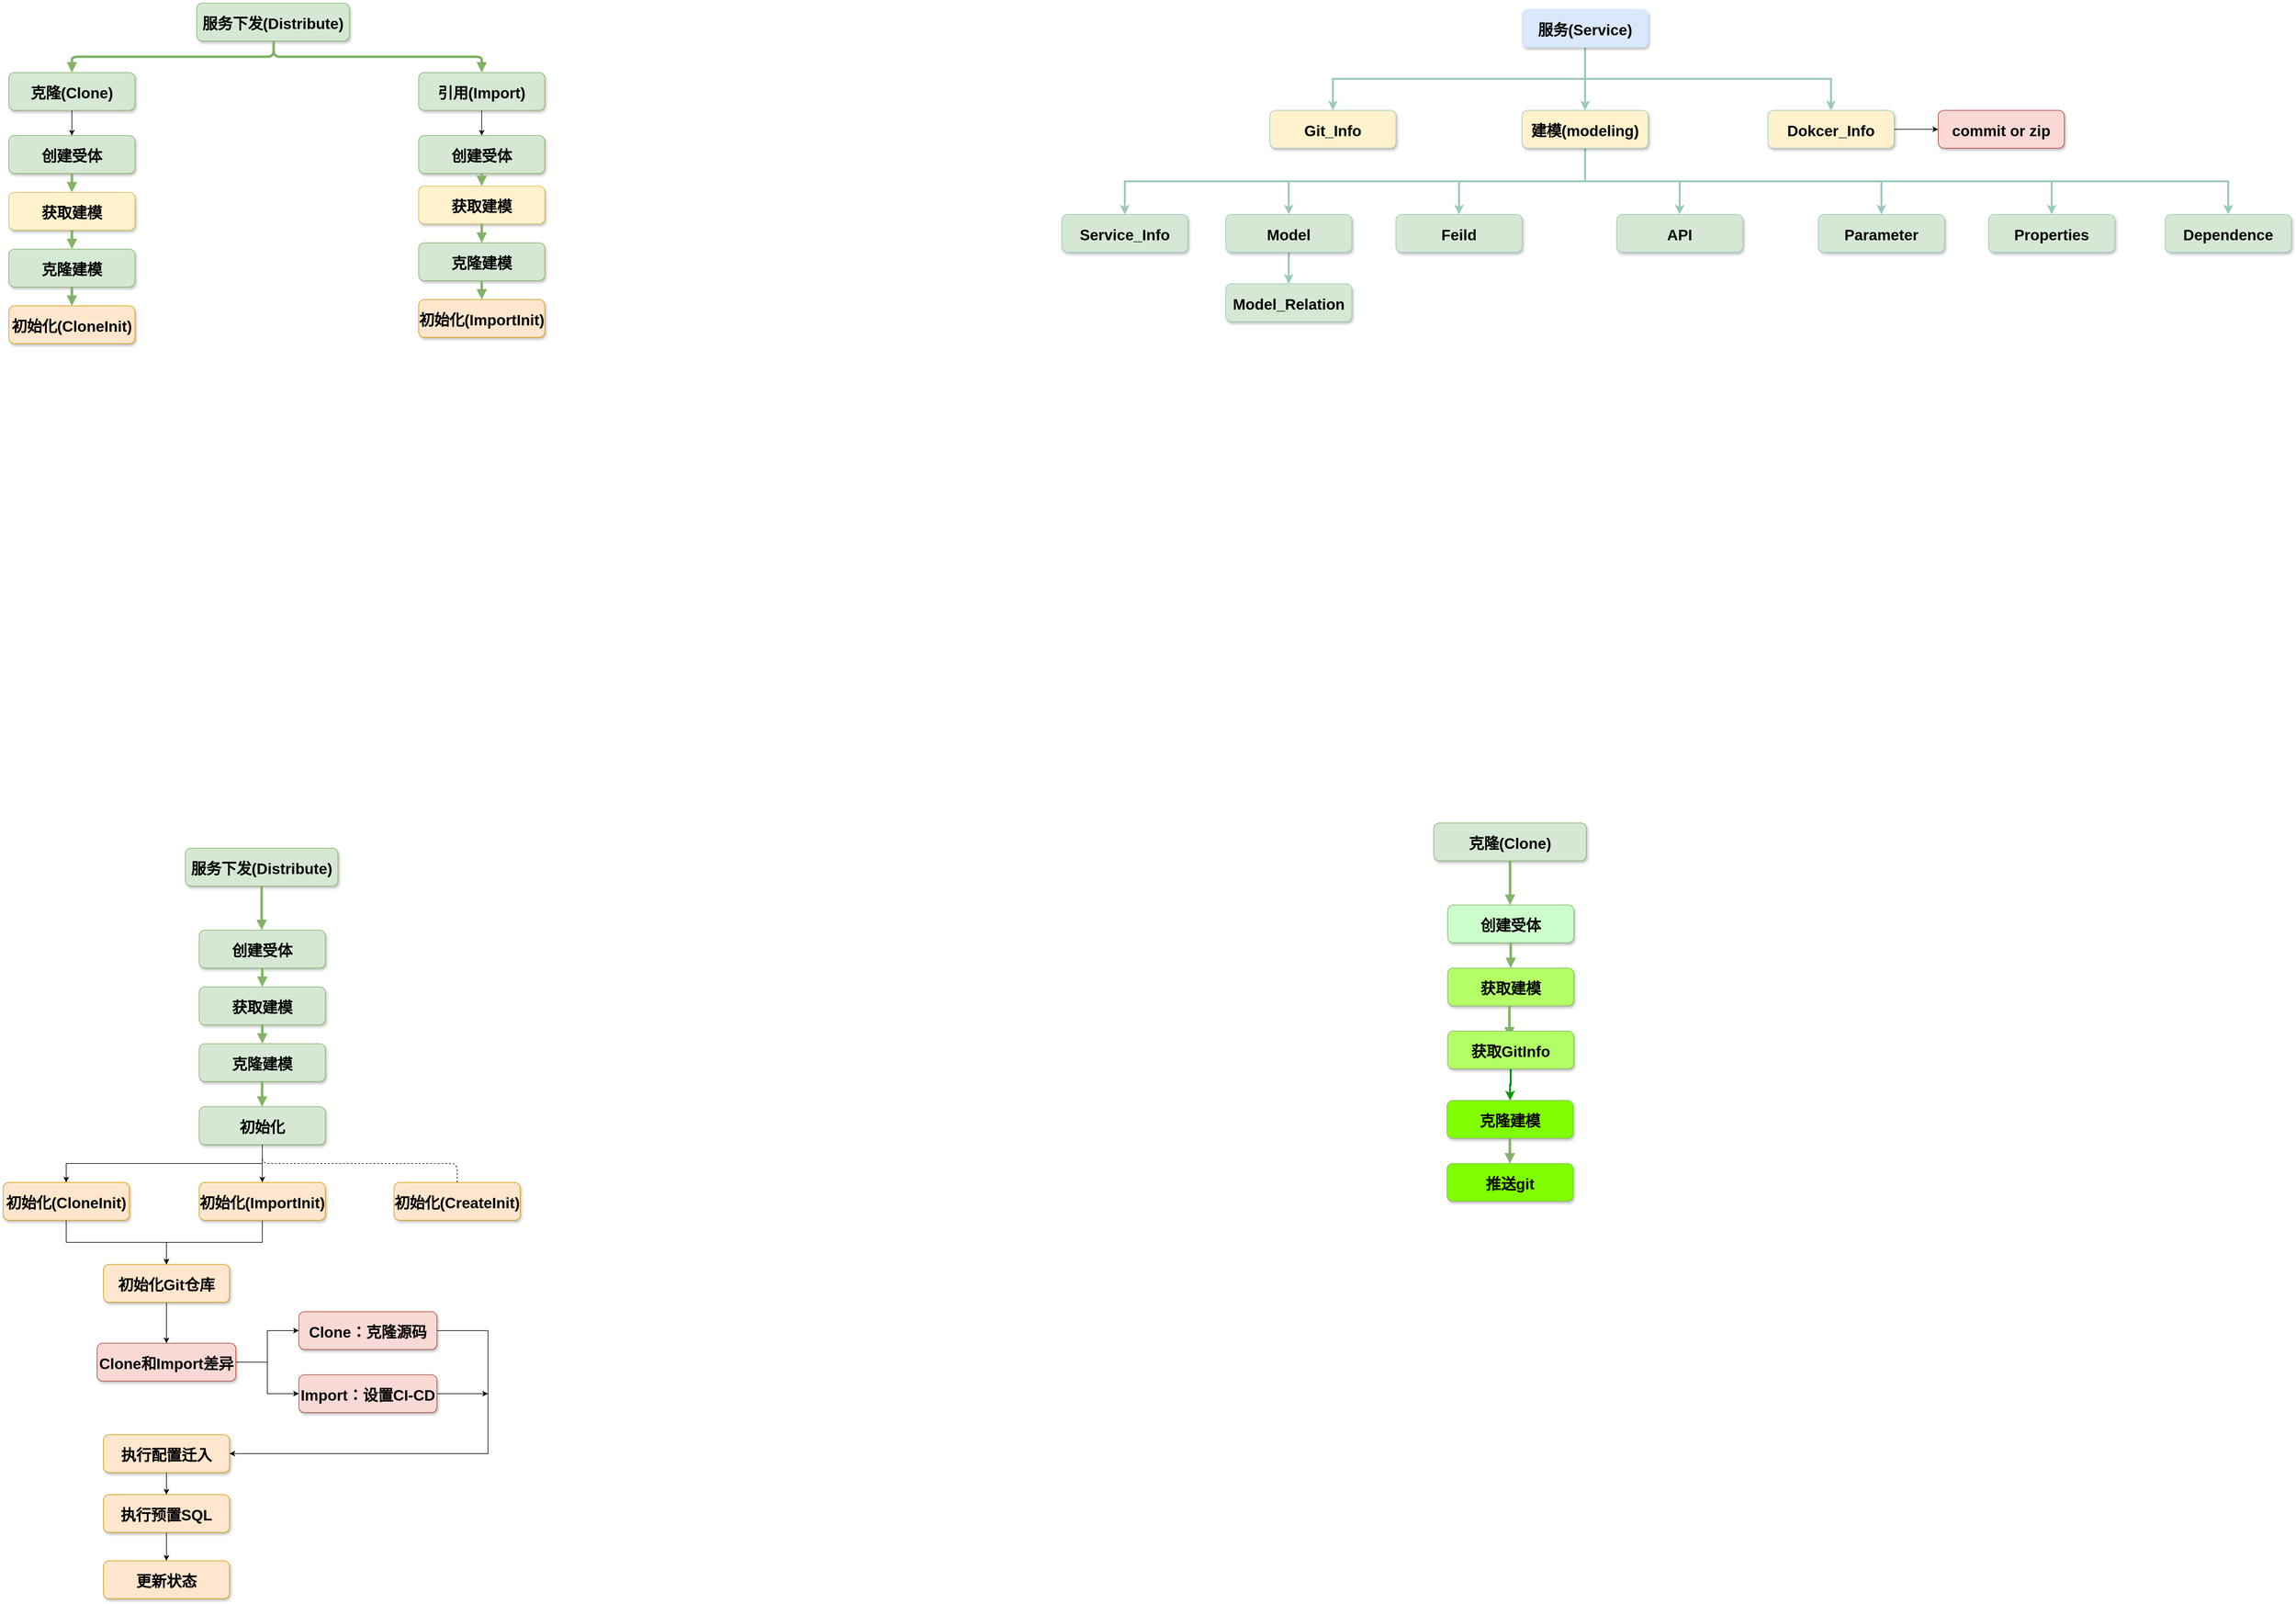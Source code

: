 <mxfile version="14.9.3" type="github">
  <diagram name="Page-1" id="97916047-d0de-89f5-080d-49f4d83e522f">
    <mxGraphModel dx="1645" dy="1140" grid="1" gridSize="10" guides="1" tooltips="1" connect="1" arrows="1" fold="1" page="1" pageScale="1.5" pageWidth="4681" pageHeight="3300" background="none" math="0" shadow="0">
      <root>
        <mxCell id="0" />
        <mxCell id="1" parent="0" />
        <mxCell id="bpSm9iAzZNw3_TUFf5IY-55" value="服务下发(Distribute)" style="rounded=1;fillColor=#d5e8d4;strokeColor=#82b366;shadow=1;fontStyle=1;fontSize=24;" parent="1" vertex="1">
          <mxGeometry x="668" y="310" width="242" height="60" as="geometry" />
        </mxCell>
        <mxCell id="bpSm9iAzZNw3_TUFf5IY-105" style="edgeStyle=orthogonalEdgeStyle;rounded=0;orthogonalLoop=1;jettySize=auto;html=1;exitX=0.5;exitY=1;exitDx=0;exitDy=0;entryX=0.5;entryY=0;entryDx=0;entryDy=0;fontSize=24;" parent="1" source="bpSm9iAzZNw3_TUFf5IY-57" target="bpSm9iAzZNw3_TUFf5IY-66" edge="1">
          <mxGeometry relative="1" as="geometry" />
        </mxCell>
        <mxCell id="bpSm9iAzZNw3_TUFf5IY-57" value="克隆(Clone)" style="rounded=1;fillColor=#d5e8d4;strokeColor=#82b366;shadow=1;fontStyle=1;fontSize=24;" parent="1" vertex="1">
          <mxGeometry x="370" y="420" width="200" height="60" as="geometry" />
        </mxCell>
        <mxCell id="bpSm9iAzZNw3_TUFf5IY-106" style="edgeStyle=orthogonalEdgeStyle;rounded=0;orthogonalLoop=1;jettySize=auto;html=1;exitX=0.5;exitY=1;exitDx=0;exitDy=0;entryX=0.5;entryY=0;entryDx=0;entryDy=0;fontSize=24;" parent="1" source="bpSm9iAzZNw3_TUFf5IY-59" target="bpSm9iAzZNw3_TUFf5IY-61" edge="1">
          <mxGeometry relative="1" as="geometry" />
        </mxCell>
        <mxCell id="bpSm9iAzZNw3_TUFf5IY-59" value="引用(Import)" style="rounded=1;fillColor=#d5e8d4;strokeColor=#82b366;shadow=1;fontStyle=1;fontSize=24;" parent="1" vertex="1">
          <mxGeometry x="1020" y="420" width="200" height="60" as="geometry" />
        </mxCell>
        <mxCell id="bpSm9iAzZNw3_TUFf5IY-61" value="创建受体" style="rounded=1;fillColor=#d5e8d4;strokeColor=#82b366;shadow=1;fontStyle=1;fontSize=24;" parent="1" vertex="1">
          <mxGeometry x="1020" y="520" width="200" height="60" as="geometry" />
        </mxCell>
        <mxCell id="bpSm9iAzZNw3_TUFf5IY-62" value="获取建模" style="rounded=1;fillColor=#fff2cc;strokeColor=#d6b656;shadow=1;fontStyle=1;fontSize=24;" parent="1" vertex="1">
          <mxGeometry x="1020" y="600" width="200" height="60" as="geometry" />
        </mxCell>
        <mxCell id="bpSm9iAzZNw3_TUFf5IY-63" value="克隆建模" style="rounded=1;fillColor=#d5e8d4;strokeColor=#82b366;shadow=1;fontStyle=1;fontSize=24;" parent="1" vertex="1">
          <mxGeometry x="1020" y="690" width="200" height="60" as="geometry" />
        </mxCell>
        <mxCell id="bpSm9iAzZNw3_TUFf5IY-64" value="初始化(ImportInit)" style="rounded=1;fillColor=#ffe6cc;strokeColor=#d79b00;shadow=1;fontStyle=1;fontSize=24;" parent="1" vertex="1">
          <mxGeometry x="1020" y="780" width="200" height="60" as="geometry" />
        </mxCell>
        <mxCell id="bpSm9iAzZNw3_TUFf5IY-66" value="创建受体" style="rounded=1;fillColor=#d5e8d4;strokeColor=#82b366;shadow=1;fontStyle=1;fontSize=24;" parent="1" vertex="1">
          <mxGeometry x="370" y="520" width="200" height="60" as="geometry" />
        </mxCell>
        <mxCell id="bpSm9iAzZNw3_TUFf5IY-67" value="获取建模" style="rounded=1;fillColor=#fff2cc;strokeColor=#d6b656;shadow=1;fontStyle=1;fontSize=24;" parent="1" vertex="1">
          <mxGeometry x="370" y="610" width="200" height="60" as="geometry" />
        </mxCell>
        <mxCell id="bpSm9iAzZNw3_TUFf5IY-68" value="克隆建模" style="rounded=1;fillColor=#d5e8d4;strokeColor=#82b366;shadow=1;fontStyle=1;fontSize=24;" parent="1" vertex="1">
          <mxGeometry x="370" y="700" width="200" height="60" as="geometry" />
        </mxCell>
        <mxCell id="bpSm9iAzZNw3_TUFf5IY-69" value="初始化(CloneInit)" style="rounded=1;fillColor=#ffe6cc;strokeColor=#d79b00;shadow=1;fontStyle=1;fontSize=24;" parent="1" vertex="1">
          <mxGeometry x="370" y="790" width="200" height="60" as="geometry" />
        </mxCell>
        <mxCell id="bpSm9iAzZNw3_TUFf5IY-82" value="" style="edgeStyle=elbowEdgeStyle;elbow=vertical;strokeWidth=4;endArrow=block;endFill=1;fontStyle=1;strokeColor=#82b366;fillColor=#d5e8d4;fontSize=24;" parent="1" target="bpSm9iAzZNw3_TUFf5IY-57" edge="1">
          <mxGeometry x="40" y="130" width="100" height="100" as="geometry">
            <mxPoint x="790" y="370" as="sourcePoint" />
            <mxPoint x="140" y="130" as="targetPoint" />
          </mxGeometry>
        </mxCell>
        <mxCell id="bpSm9iAzZNw3_TUFf5IY-83" value="" style="edgeStyle=elbowEdgeStyle;elbow=vertical;strokeWidth=4;endArrow=block;endFill=1;fontStyle=1;strokeColor=#82b366;fillColor=#d5e8d4;fontSize=24;" parent="1" target="bpSm9iAzZNw3_TUFf5IY-59" edge="1">
          <mxGeometry x="40" y="130" width="100" height="100" as="geometry">
            <mxPoint x="790" y="370" as="sourcePoint" />
            <mxPoint x="140" y="130" as="targetPoint" />
          </mxGeometry>
        </mxCell>
        <mxCell id="bpSm9iAzZNw3_TUFf5IY-87" value="" style="edgeStyle=elbowEdgeStyle;elbow=vertical;strokeWidth=4;endArrow=block;endFill=1;fontStyle=1;strokeColor=#82b366;fillColor=#d5e8d4;fontSize=24;" parent="1" source="bpSm9iAzZNw3_TUFf5IY-61" target="bpSm9iAzZNw3_TUFf5IY-62" edge="1">
          <mxGeometry x="800" y="60" width="100" height="100" as="geometry">
            <mxPoint x="800" y="160" as="sourcePoint" />
            <mxPoint x="900" y="60" as="targetPoint" />
          </mxGeometry>
        </mxCell>
        <mxCell id="bpSm9iAzZNw3_TUFf5IY-88" value="" style="edgeStyle=elbowEdgeStyle;elbow=vertical;strokeWidth=4;endArrow=block;endFill=1;fontStyle=1;strokeColor=#82b366;fillColor=#d5e8d4;fontSize=24;" parent="1" source="bpSm9iAzZNw3_TUFf5IY-62" target="bpSm9iAzZNw3_TUFf5IY-63" edge="1">
          <mxGeometry x="800" y="70" width="100" height="100" as="geometry">
            <mxPoint x="800" y="170" as="sourcePoint" />
            <mxPoint x="900" y="70" as="targetPoint" />
          </mxGeometry>
        </mxCell>
        <mxCell id="bpSm9iAzZNw3_TUFf5IY-89" value="" style="edgeStyle=elbowEdgeStyle;elbow=vertical;strokeWidth=4;endArrow=block;endFill=1;fontStyle=1;strokeColor=#82b366;fillColor=#d5e8d4;fontSize=24;" parent="1" source="bpSm9iAzZNw3_TUFf5IY-63" target="bpSm9iAzZNw3_TUFf5IY-64" edge="1">
          <mxGeometry x="800" y="80" width="100" height="100" as="geometry">
            <mxPoint x="800" y="180" as="sourcePoint" />
            <mxPoint x="900" y="80" as="targetPoint" />
          </mxGeometry>
        </mxCell>
        <mxCell id="bpSm9iAzZNw3_TUFf5IY-91" value="" style="edgeStyle=elbowEdgeStyle;elbow=vertical;strokeWidth=4;endArrow=block;endFill=1;fontStyle=1;strokeColor=#82b366;fillColor=#d5e8d4;fontSize=24;" parent="1" source="bpSm9iAzZNw3_TUFf5IY-66" target="bpSm9iAzZNw3_TUFf5IY-67" edge="1">
          <mxGeometry x="-120" y="70" width="100" height="100" as="geometry">
            <mxPoint x="-120" y="170" as="sourcePoint" />
            <mxPoint x="-20" y="70" as="targetPoint" />
          </mxGeometry>
        </mxCell>
        <mxCell id="bpSm9iAzZNw3_TUFf5IY-92" value="" style="edgeStyle=elbowEdgeStyle;elbow=vertical;strokeWidth=4;endArrow=block;endFill=1;fontStyle=1;strokeColor=#82b366;fillColor=#d5e8d4;fontSize=24;" parent="1" source="bpSm9iAzZNw3_TUFf5IY-67" target="bpSm9iAzZNw3_TUFf5IY-68" edge="1">
          <mxGeometry x="-120" y="80" width="100" height="100" as="geometry">
            <mxPoint x="-120" y="180" as="sourcePoint" />
            <mxPoint x="-20" y="80" as="targetPoint" />
          </mxGeometry>
        </mxCell>
        <mxCell id="bpSm9iAzZNw3_TUFf5IY-93" value="" style="edgeStyle=elbowEdgeStyle;elbow=vertical;strokeWidth=4;endArrow=block;endFill=1;fontStyle=1;strokeColor=#82b366;fillColor=#d5e8d4;fontSize=24;" parent="1" source="bpSm9iAzZNw3_TUFf5IY-68" target="bpSm9iAzZNw3_TUFf5IY-69" edge="1">
          <mxGeometry x="-120" y="90" width="100" height="100" as="geometry">
            <mxPoint x="-120" y="190" as="sourcePoint" />
            <mxPoint x="-20" y="90" as="targetPoint" />
          </mxGeometry>
        </mxCell>
        <mxCell id="bpSm9iAzZNw3_TUFf5IY-112" style="edgeStyle=orthogonalEdgeStyle;rounded=0;orthogonalLoop=1;jettySize=auto;html=1;exitX=0.5;exitY=1;exitDx=0;exitDy=0;entryX=0.5;entryY=0;entryDx=0;entryDy=0;fontSize=24;strokeWidth=3;strokeColor=#9AC7BF;" parent="1" source="bpSm9iAzZNw3_TUFf5IY-107" target="bpSm9iAzZNw3_TUFf5IY-109" edge="1">
          <mxGeometry relative="1" as="geometry" />
        </mxCell>
        <mxCell id="bpSm9iAzZNw3_TUFf5IY-113" style="edgeStyle=orthogonalEdgeStyle;rounded=0;orthogonalLoop=1;jettySize=auto;html=1;exitX=0.5;exitY=1;exitDx=0;exitDy=0;entryX=0.5;entryY=0;entryDx=0;entryDy=0;fontSize=24;strokeWidth=3;strokeColor=#9AC7BF;" parent="1" source="bpSm9iAzZNw3_TUFf5IY-107" target="bpSm9iAzZNw3_TUFf5IY-108" edge="1">
          <mxGeometry relative="1" as="geometry" />
        </mxCell>
        <mxCell id="bpSm9iAzZNw3_TUFf5IY-114" style="edgeStyle=orthogonalEdgeStyle;rounded=0;orthogonalLoop=1;jettySize=auto;html=1;exitX=0.5;exitY=1;exitDx=0;exitDy=0;entryX=0.5;entryY=0;entryDx=0;entryDy=0;fontSize=24;strokeWidth=3;strokeColor=#9AC7BF;" parent="1" source="bpSm9iAzZNw3_TUFf5IY-107" target="bpSm9iAzZNw3_TUFf5IY-110" edge="1">
          <mxGeometry relative="1" as="geometry" />
        </mxCell>
        <mxCell id="bpSm9iAzZNw3_TUFf5IY-107" value="服务(Service)" style="rounded=1;fillColor=#dae8fc;shadow=1;fontStyle=1;fontSize=24;strokeColor=#CCE5FF;" parent="1" vertex="1">
          <mxGeometry x="2770" y="320" width="200" height="60" as="geometry" />
        </mxCell>
        <mxCell id="bpSm9iAzZNw3_TUFf5IY-125" style="edgeStyle=orthogonalEdgeStyle;rounded=0;orthogonalLoop=1;jettySize=auto;html=1;exitX=0.5;exitY=1;exitDx=0;exitDy=0;fontSize=24;strokeWidth=3;strokeColor=#9AC7BF;" parent="1" source="bpSm9iAzZNw3_TUFf5IY-108" target="bpSm9iAzZNw3_TUFf5IY-117" edge="1">
          <mxGeometry relative="1" as="geometry" />
        </mxCell>
        <mxCell id="bpSm9iAzZNw3_TUFf5IY-126" style="edgeStyle=orthogonalEdgeStyle;rounded=0;orthogonalLoop=1;jettySize=auto;html=1;exitX=0.5;exitY=1;exitDx=0;exitDy=0;entryX=0.5;entryY=0;entryDx=0;entryDy=0;fontSize=24;strokeWidth=3;strokeColor=#9AC7BF;" parent="1" source="bpSm9iAzZNw3_TUFf5IY-108" target="bpSm9iAzZNw3_TUFf5IY-118" edge="1">
          <mxGeometry relative="1" as="geometry" />
        </mxCell>
        <mxCell id="bpSm9iAzZNw3_TUFf5IY-127" style="edgeStyle=orthogonalEdgeStyle;rounded=0;orthogonalLoop=1;jettySize=auto;html=1;exitX=0.5;exitY=1;exitDx=0;exitDy=0;entryX=0.5;entryY=0;entryDx=0;entryDy=0;fontSize=24;strokeWidth=3;strokeColor=#9AC7BF;" parent="1" source="bpSm9iAzZNw3_TUFf5IY-108" target="bpSm9iAzZNw3_TUFf5IY-116" edge="1">
          <mxGeometry relative="1" as="geometry" />
        </mxCell>
        <mxCell id="bpSm9iAzZNw3_TUFf5IY-128" style="edgeStyle=orthogonalEdgeStyle;rounded=0;orthogonalLoop=1;jettySize=auto;html=1;exitX=0.5;exitY=1;exitDx=0;exitDy=0;fontSize=24;strokeWidth=3;strokeColor=#9AC7BF;" parent="1" source="bpSm9iAzZNw3_TUFf5IY-108" target="bpSm9iAzZNw3_TUFf5IY-119" edge="1">
          <mxGeometry relative="1" as="geometry" />
        </mxCell>
        <mxCell id="bpSm9iAzZNw3_TUFf5IY-129" style="edgeStyle=orthogonalEdgeStyle;rounded=0;orthogonalLoop=1;jettySize=auto;html=1;exitX=0.5;exitY=1;exitDx=0;exitDy=0;fontSize=24;strokeWidth=3;strokeColor=#9AC7BF;" parent="1" source="bpSm9iAzZNw3_TUFf5IY-108" target="bpSm9iAzZNw3_TUFf5IY-120" edge="1">
          <mxGeometry relative="1" as="geometry" />
        </mxCell>
        <mxCell id="bpSm9iAzZNw3_TUFf5IY-130" style="edgeStyle=orthogonalEdgeStyle;rounded=0;orthogonalLoop=1;jettySize=auto;html=1;exitX=0.5;exitY=1;exitDx=0;exitDy=0;entryX=0.5;entryY=0;entryDx=0;entryDy=0;fontSize=24;strokeWidth=3;strokeColor=#9AC7BF;" parent="1" source="bpSm9iAzZNw3_TUFf5IY-108" target="bpSm9iAzZNw3_TUFf5IY-115" edge="1">
          <mxGeometry relative="1" as="geometry" />
        </mxCell>
        <mxCell id="bpSm9iAzZNw3_TUFf5IY-131" style="edgeStyle=orthogonalEdgeStyle;rounded=0;orthogonalLoop=1;jettySize=auto;html=1;exitX=0.5;exitY=1;exitDx=0;exitDy=0;fontSize=24;strokeWidth=3;strokeColor=#9AC7BF;" parent="1" source="bpSm9iAzZNw3_TUFf5IY-108" target="bpSm9iAzZNw3_TUFf5IY-123" edge="1">
          <mxGeometry relative="1" as="geometry" />
        </mxCell>
        <mxCell id="bpSm9iAzZNw3_TUFf5IY-108" value="建模(modeling)" style="rounded=1;fillColor=#fff2cc;shadow=1;fontStyle=1;fontSize=24;strokeColor=#9AC7BF;" parent="1" vertex="1">
          <mxGeometry x="2770" y="480" width="200" height="60" as="geometry" />
        </mxCell>
        <mxCell id="bpSm9iAzZNw3_TUFf5IY-109" value="Git_Info" style="rounded=1;fillColor=#fff2cc;shadow=1;fontStyle=1;fontSize=24;strokeColor=#9AC7BF;" parent="1" vertex="1">
          <mxGeometry x="2370" y="480" width="200" height="60" as="geometry" />
        </mxCell>
        <mxCell id="3RlKNCb6ARu1CCgoEGqG-34" style="edgeStyle=orthogonalEdgeStyle;rounded=0;orthogonalLoop=1;jettySize=auto;html=1;exitX=1;exitY=0.5;exitDx=0;exitDy=0;" edge="1" parent="1" source="bpSm9iAzZNw3_TUFf5IY-110">
          <mxGeometry relative="1" as="geometry">
            <mxPoint x="3430" y="510" as="targetPoint" />
          </mxGeometry>
        </mxCell>
        <mxCell id="bpSm9iAzZNw3_TUFf5IY-110" value="Dokcer_Info" style="rounded=1;fillColor=#fff2cc;shadow=1;fontStyle=1;fontSize=24;strokeColor=#9AC7BF;" parent="1" vertex="1">
          <mxGeometry x="3160" y="480" width="200" height="60" as="geometry" />
        </mxCell>
        <mxCell id="bpSm9iAzZNw3_TUFf5IY-115" value="Properties" style="rounded=1;fillColor=#d5e8d4;shadow=1;fontStyle=1;fontSize=24;strokeColor=#9AC7BF;" parent="1" vertex="1">
          <mxGeometry x="3510" y="645" width="200" height="60" as="geometry" />
        </mxCell>
        <mxCell id="bpSm9iAzZNw3_TUFf5IY-116" value="Parameter" style="rounded=1;fillColor=#d5e8d4;shadow=1;fontStyle=1;fontSize=24;strokeColor=#9AC7BF;" parent="1" vertex="1">
          <mxGeometry x="3240" y="645" width="200" height="60" as="geometry" />
        </mxCell>
        <mxCell id="bpSm9iAzZNw3_TUFf5IY-117" value="API" style="rounded=1;fillColor=#d5e8d4;shadow=1;fontStyle=1;fontSize=24;strokeColor=#9AC7BF;" parent="1" vertex="1">
          <mxGeometry x="2920" y="645" width="200" height="60" as="geometry" />
        </mxCell>
        <mxCell id="bpSm9iAzZNw3_TUFf5IY-118" value="Feild" style="rounded=1;fillColor=#d5e8d4;shadow=1;fontStyle=1;fontSize=24;strokeColor=#9AC7BF;" parent="1" vertex="1">
          <mxGeometry x="2570" y="645" width="200" height="60" as="geometry" />
        </mxCell>
        <mxCell id="bpSm9iAzZNw3_TUFf5IY-132" style="edgeStyle=orthogonalEdgeStyle;rounded=0;orthogonalLoop=1;jettySize=auto;html=1;exitX=0.5;exitY=1;exitDx=0;exitDy=0;entryX=0.5;entryY=0;entryDx=0;entryDy=0;fontSize=24;strokeWidth=3;strokeColor=#9AC7BF;" parent="1" source="bpSm9iAzZNw3_TUFf5IY-119" target="bpSm9iAzZNw3_TUFf5IY-124" edge="1">
          <mxGeometry relative="1" as="geometry" />
        </mxCell>
        <mxCell id="bpSm9iAzZNw3_TUFf5IY-119" value="Model" style="rounded=1;fillColor=#d5e8d4;shadow=1;fontStyle=1;fontSize=24;strokeColor=#9AC7BF;" parent="1" vertex="1">
          <mxGeometry x="2300" y="645" width="200" height="60" as="geometry" />
        </mxCell>
        <mxCell id="bpSm9iAzZNw3_TUFf5IY-120" value="Service_Info" style="rounded=1;fillColor=#d5e8d4;shadow=1;fontStyle=1;fontSize=24;strokeColor=#9AC7BF;" parent="1" vertex="1">
          <mxGeometry x="2040" y="645" width="200" height="60" as="geometry" />
        </mxCell>
        <mxCell id="bpSm9iAzZNw3_TUFf5IY-123" value="Dependence" style="rounded=1;fillColor=#d5e8d4;shadow=1;fontStyle=1;fontSize=24;strokeColor=#9AC7BF;" parent="1" vertex="1">
          <mxGeometry x="3790" y="645" width="200" height="60" as="geometry" />
        </mxCell>
        <mxCell id="bpSm9iAzZNw3_TUFf5IY-124" value="Model_Relation" style="rounded=1;fillColor=#d5e8d4;shadow=1;fontStyle=1;fontSize=24;strokeColor=#9AC7BF;" parent="1" vertex="1">
          <mxGeometry x="2300" y="755" width="200" height="60" as="geometry" />
        </mxCell>
        <mxCell id="Tx1oJ2O34V3gBriq3JtU-3" value="服务下发(Distribute)" style="rounded=1;fillColor=#d5e8d4;strokeColor=#82b366;shadow=1;fontStyle=1;fontSize=24;" parent="1" vertex="1">
          <mxGeometry x="650" y="1650" width="242" height="60" as="geometry" />
        </mxCell>
        <mxCell id="3RlKNCb6ARu1CCgoEGqG-9" style="edgeStyle=orthogonalEdgeStyle;rounded=0;orthogonalLoop=1;jettySize=auto;html=1;exitX=0.5;exitY=1;exitDx=0;exitDy=0;" edge="1" parent="1" source="Tx1oJ2O34V3gBriq3JtU-11" target="3RlKNCb6ARu1CCgoEGqG-4">
          <mxGeometry relative="1" as="geometry" />
        </mxCell>
        <mxCell id="Tx1oJ2O34V3gBriq3JtU-11" value="初始化(ImportInit)" style="rounded=1;fillColor=#ffe6cc;strokeColor=#d79b00;shadow=1;fontStyle=1;fontSize=24;" parent="1" vertex="1">
          <mxGeometry x="672" y="2180" width="200" height="60" as="geometry" />
        </mxCell>
        <mxCell id="Tx1oJ2O34V3gBriq3JtU-12" value="创建受体" style="rounded=1;fillColor=#d5e8d4;strokeColor=#82b366;shadow=1;fontStyle=1;fontSize=24;" parent="1" vertex="1">
          <mxGeometry x="672" y="1780" width="200" height="60" as="geometry" />
        </mxCell>
        <mxCell id="Tx1oJ2O34V3gBriq3JtU-13" value="获取建模" style="rounded=1;fillColor=#d5e8d4;strokeColor=#82b366;shadow=1;fontStyle=1;fontSize=24;" parent="1" vertex="1">
          <mxGeometry x="672" y="1870" width="200" height="60" as="geometry" />
        </mxCell>
        <mxCell id="Tx1oJ2O34V3gBriq3JtU-14" value="克隆建模" style="rounded=1;fillColor=#d5e8d4;strokeColor=#82b366;shadow=1;fontStyle=1;fontSize=24;" parent="1" vertex="1">
          <mxGeometry x="672" y="1960" width="200" height="60" as="geometry" />
        </mxCell>
        <mxCell id="3RlKNCb6ARu1CCgoEGqG-8" style="edgeStyle=orthogonalEdgeStyle;rounded=0;orthogonalLoop=1;jettySize=auto;html=1;exitX=0.5;exitY=1;exitDx=0;exitDy=0;entryX=0.5;entryY=0;entryDx=0;entryDy=0;" edge="1" parent="1" source="Tx1oJ2O34V3gBriq3JtU-15" target="3RlKNCb6ARu1CCgoEGqG-4">
          <mxGeometry relative="1" as="geometry" />
        </mxCell>
        <mxCell id="Tx1oJ2O34V3gBriq3JtU-15" value="初始化(CloneInit)" style="rounded=1;fillColor=#ffe6cc;strokeColor=#d79b00;shadow=1;fontStyle=1;fontSize=24;" parent="1" vertex="1">
          <mxGeometry x="361" y="2180" width="200" height="60" as="geometry" />
        </mxCell>
        <mxCell id="Tx1oJ2O34V3gBriq3JtU-16" value="" style="edgeStyle=elbowEdgeStyle;elbow=vertical;strokeWidth=4;endArrow=block;endFill=1;fontStyle=1;strokeColor=#82b366;fillColor=#d5e8d4;fontSize=24;exitX=0.5;exitY=1;exitDx=0;exitDy=0;" parent="1" source="Tx1oJ2O34V3gBriq3JtU-3" edge="1">
          <mxGeometry x="20" y="1510" width="100" height="100" as="geometry">
            <mxPoint x="770" y="1750" as="sourcePoint" />
            <mxPoint x="771" y="1780" as="targetPoint" />
            <Array as="points">
              <mxPoint x="771" y="1770" />
              <mxPoint x="760" y="1750" />
              <mxPoint x="760" y="1720" />
            </Array>
          </mxGeometry>
        </mxCell>
        <mxCell id="Tx1oJ2O34V3gBriq3JtU-21" value="" style="edgeStyle=elbowEdgeStyle;elbow=vertical;strokeWidth=4;endArrow=block;endFill=1;fontStyle=1;strokeColor=#82b366;fillColor=#d5e8d4;fontSize=24;" parent="1" source="Tx1oJ2O34V3gBriq3JtU-12" target="Tx1oJ2O34V3gBriq3JtU-13" edge="1">
          <mxGeometry x="182" y="1330" width="100" height="100" as="geometry">
            <mxPoint x="182" y="1430" as="sourcePoint" />
            <mxPoint x="282" y="1330" as="targetPoint" />
          </mxGeometry>
        </mxCell>
        <mxCell id="Tx1oJ2O34V3gBriq3JtU-22" value="" style="edgeStyle=elbowEdgeStyle;elbow=vertical;strokeWidth=4;endArrow=block;endFill=1;fontStyle=1;strokeColor=#82b366;fillColor=#d5e8d4;fontSize=24;" parent="1" source="Tx1oJ2O34V3gBriq3JtU-13" target="Tx1oJ2O34V3gBriq3JtU-14" edge="1">
          <mxGeometry x="182" y="1340" width="100" height="100" as="geometry">
            <mxPoint x="182" y="1440" as="sourcePoint" />
            <mxPoint x="282" y="1340" as="targetPoint" />
          </mxGeometry>
        </mxCell>
        <mxCell id="Tx1oJ2O34V3gBriq3JtU-23" value="" style="edgeStyle=elbowEdgeStyle;elbow=vertical;strokeWidth=4;endArrow=block;endFill=1;fontStyle=1;strokeColor=#82b366;fillColor=#d5e8d4;fontSize=24;" parent="1" edge="1">
          <mxGeometry x="182.66" y="1340" width="100" height="100" as="geometry">
            <mxPoint x="771.66" y="2020" as="sourcePoint" />
            <mxPoint x="771.66" y="2060" as="targetPoint" />
            <Array as="points">
              <mxPoint x="771.66" y="2050" />
            </Array>
          </mxGeometry>
        </mxCell>
        <mxCell id="Tx1oJ2O34V3gBriq3JtU-29" style="edgeStyle=orthogonalEdgeStyle;rounded=0;orthogonalLoop=1;jettySize=auto;html=1;exitX=0.5;exitY=1;exitDx=0;exitDy=0;entryX=0.5;entryY=0;entryDx=0;entryDy=0;" parent="1" source="Tx1oJ2O34V3gBriq3JtU-27" target="Tx1oJ2O34V3gBriq3JtU-11" edge="1">
          <mxGeometry relative="1" as="geometry" />
        </mxCell>
        <mxCell id="Tx1oJ2O34V3gBriq3JtU-31" style="edgeStyle=orthogonalEdgeStyle;rounded=0;orthogonalLoop=1;jettySize=auto;html=1;exitX=0.5;exitY=1;exitDx=0;exitDy=0;entryX=0.5;entryY=0;entryDx=0;entryDy=0;" parent="1" source="Tx1oJ2O34V3gBriq3JtU-27" target="Tx1oJ2O34V3gBriq3JtU-15" edge="1">
          <mxGeometry relative="1" as="geometry" />
        </mxCell>
        <mxCell id="Tx1oJ2O34V3gBriq3JtU-27" value="初始化" style="rounded=1;fillColor=#d5e8d4;strokeColor=#82b366;shadow=1;fontStyle=1;fontSize=24;" parent="1" vertex="1">
          <mxGeometry x="672" y="2060" width="200" height="60" as="geometry" />
        </mxCell>
        <mxCell id="Tx1oJ2O34V3gBriq3JtU-28" value="初始化(CreateInit)" style="rounded=1;fillColor=#ffe6cc;strokeColor=#d79b00;shadow=1;fontStyle=1;fontSize=24;" parent="1" vertex="1">
          <mxGeometry x="981" y="2180" width="200" height="60" as="geometry" />
        </mxCell>
        <mxCell id="Tx1oJ2O34V3gBriq3JtU-33" value="" style="endArrow=none;dashed=1;html=1;entryX=0.5;entryY=1;entryDx=0;entryDy=0;exitX=0.5;exitY=0;exitDx=0;exitDy=0;" parent="1" source="Tx1oJ2O34V3gBriq3JtU-28" target="Tx1oJ2O34V3gBriq3JtU-27" edge="1">
          <mxGeometry width="50" height="50" relative="1" as="geometry">
            <mxPoint x="911" y="2180" as="sourcePoint" />
            <mxPoint x="811" y="2150" as="targetPoint" />
            <Array as="points">
              <mxPoint x="1081" y="2150" />
              <mxPoint x="772" y="2150" />
            </Array>
          </mxGeometry>
        </mxCell>
        <mxCell id="3RlKNCb6ARu1CCgoEGqG-15" style="edgeStyle=orthogonalEdgeStyle;rounded=0;orthogonalLoop=1;jettySize=auto;html=1;exitX=0.5;exitY=1;exitDx=0;exitDy=0;entryX=0.5;entryY=0;entryDx=0;entryDy=0;" edge="1" parent="1" source="3RlKNCb6ARu1CCgoEGqG-4" target="3RlKNCb6ARu1CCgoEGqG-13">
          <mxGeometry relative="1" as="geometry" />
        </mxCell>
        <mxCell id="3RlKNCb6ARu1CCgoEGqG-4" value="初始化Git仓库" style="rounded=1;fillColor=#ffe6cc;strokeColor=#d79b00;shadow=1;fontStyle=1;fontSize=24;" vertex="1" parent="1">
          <mxGeometry x="520" y="2310" width="200" height="60" as="geometry" />
        </mxCell>
        <mxCell id="3RlKNCb6ARu1CCgoEGqG-11" style="edgeStyle=orthogonalEdgeStyle;rounded=0;orthogonalLoop=1;jettySize=auto;html=1;exitX=0.5;exitY=1;exitDx=0;exitDy=0;entryX=0.5;entryY=0;entryDx=0;entryDy=0;" edge="1" parent="1" source="3RlKNCb6ARu1CCgoEGqG-5" target="3RlKNCb6ARu1CCgoEGqG-6">
          <mxGeometry relative="1" as="geometry" />
        </mxCell>
        <mxCell id="3RlKNCb6ARu1CCgoEGqG-5" value="执行配置迁入" style="rounded=1;fillColor=#ffe6cc;strokeColor=#d79b00;shadow=1;fontStyle=1;fontSize=24;" vertex="1" parent="1">
          <mxGeometry x="520" y="2580" width="200" height="60" as="geometry" />
        </mxCell>
        <mxCell id="3RlKNCb6ARu1CCgoEGqG-12" style="edgeStyle=orthogonalEdgeStyle;rounded=0;orthogonalLoop=1;jettySize=auto;html=1;exitX=0.5;exitY=1;exitDx=0;exitDy=0;" edge="1" parent="1" source="3RlKNCb6ARu1CCgoEGqG-6" target="3RlKNCb6ARu1CCgoEGqG-7">
          <mxGeometry relative="1" as="geometry" />
        </mxCell>
        <mxCell id="3RlKNCb6ARu1CCgoEGqG-6" value="执行预置SQL" style="rounded=1;fillColor=#ffe6cc;strokeColor=#d79b00;shadow=1;fontStyle=1;fontSize=24;" vertex="1" parent="1">
          <mxGeometry x="520" y="2675" width="200" height="60" as="geometry" />
        </mxCell>
        <mxCell id="3RlKNCb6ARu1CCgoEGqG-7" value="更新状态" style="rounded=1;fillColor=#ffe6cc;strokeColor=#d79b00;shadow=1;fontStyle=1;fontSize=24;" vertex="1" parent="1">
          <mxGeometry x="520" y="2780" width="200" height="60" as="geometry" />
        </mxCell>
        <mxCell id="3RlKNCb6ARu1CCgoEGqG-25" style="edgeStyle=orthogonalEdgeStyle;rounded=0;orthogonalLoop=1;jettySize=auto;html=1;exitX=1;exitY=0.5;exitDx=0;exitDy=0;entryX=0;entryY=0.5;entryDx=0;entryDy=0;" edge="1" parent="1" source="3RlKNCb6ARu1CCgoEGqG-13" target="3RlKNCb6ARu1CCgoEGqG-17">
          <mxGeometry relative="1" as="geometry" />
        </mxCell>
        <mxCell id="3RlKNCb6ARu1CCgoEGqG-26" style="edgeStyle=orthogonalEdgeStyle;rounded=0;orthogonalLoop=1;jettySize=auto;html=1;exitX=1;exitY=0.5;exitDx=0;exitDy=0;entryX=0;entryY=0.5;entryDx=0;entryDy=0;" edge="1" parent="1" source="3RlKNCb6ARu1CCgoEGqG-13" target="3RlKNCb6ARu1CCgoEGqG-18">
          <mxGeometry relative="1" as="geometry" />
        </mxCell>
        <mxCell id="3RlKNCb6ARu1CCgoEGqG-13" value="Clone和Import差异" style="rounded=1;fillColor=#fad9d5;strokeColor=#ae4132;shadow=1;fontStyle=1;fontSize=24;" vertex="1" parent="1">
          <mxGeometry x="510" y="2435" width="220" height="60" as="geometry" />
        </mxCell>
        <mxCell id="3RlKNCb6ARu1CCgoEGqG-32" style="edgeStyle=orthogonalEdgeStyle;rounded=0;orthogonalLoop=1;jettySize=auto;html=1;exitX=1;exitY=0.5;exitDx=0;exitDy=0;entryX=1;entryY=0.5;entryDx=0;entryDy=0;" edge="1" parent="1" source="3RlKNCb6ARu1CCgoEGqG-17" target="3RlKNCb6ARu1CCgoEGqG-5">
          <mxGeometry relative="1" as="geometry">
            <Array as="points">
              <mxPoint x="1130" y="2415" />
              <mxPoint x="1130" y="2610" />
            </Array>
          </mxGeometry>
        </mxCell>
        <mxCell id="3RlKNCb6ARu1CCgoEGqG-17" value="Clone：克隆源码" style="rounded=1;fillColor=#fad9d5;strokeColor=#ae4132;shadow=1;fontStyle=1;fontSize=24;" vertex="1" parent="1">
          <mxGeometry x="830" y="2385" width="219" height="60" as="geometry" />
        </mxCell>
        <mxCell id="3RlKNCb6ARu1CCgoEGqG-33" style="edgeStyle=orthogonalEdgeStyle;rounded=0;orthogonalLoop=1;jettySize=auto;html=1;exitX=1;exitY=0.5;exitDx=0;exitDy=0;" edge="1" parent="1" source="3RlKNCb6ARu1CCgoEGqG-18">
          <mxGeometry relative="1" as="geometry">
            <mxPoint x="1130" y="2515" as="targetPoint" />
            <Array as="points">
              <mxPoint x="1130" y="2515" />
              <mxPoint x="1130" y="2515" />
            </Array>
          </mxGeometry>
        </mxCell>
        <mxCell id="3RlKNCb6ARu1CCgoEGqG-18" value="Import：设置CI-CD" style="rounded=1;fillColor=#fad9d5;strokeColor=#ae4132;shadow=1;fontStyle=1;fontSize=24;" vertex="1" parent="1">
          <mxGeometry x="830" y="2485" width="219" height="60" as="geometry" />
        </mxCell>
        <mxCell id="3RlKNCb6ARu1CCgoEGqG-35" value="commit or zip" style="rounded=1;fillColor=#fad9d5;shadow=1;fontStyle=1;fontSize=24;strokeColor=#ae4132;" vertex="1" parent="1">
          <mxGeometry x="3430" y="480" width="200" height="60" as="geometry" />
        </mxCell>
        <mxCell id="3RlKNCb6ARu1CCgoEGqG-67" value="克隆(Clone)" style="rounded=1;fillColor=#d5e8d4;strokeColor=#82b366;shadow=1;fontStyle=1;fontSize=24;" vertex="1" parent="1">
          <mxGeometry x="2630" y="1610" width="242" height="60" as="geometry" />
        </mxCell>
        <mxCell id="3RlKNCb6ARu1CCgoEGqG-68" value="创建受体" style="rounded=1;strokeColor=#82b366;shadow=1;fontStyle=1;fontSize=24;fillColor=#CCFFCC;" vertex="1" parent="1">
          <mxGeometry x="2652" y="1740" width="200" height="60" as="geometry" />
        </mxCell>
        <mxCell id="3RlKNCb6ARu1CCgoEGqG-69" value="获取建模" style="rounded=1;strokeColor=#82b366;shadow=1;fontStyle=1;fontSize=24;fillColor=#B3FF66;" vertex="1" parent="1">
          <mxGeometry x="2652" y="1840" width="200" height="60" as="geometry" />
        </mxCell>
        <mxCell id="3RlKNCb6ARu1CCgoEGqG-70" value="克隆建模" style="rounded=1;strokeColor=#82b366;shadow=1;fontStyle=1;fontSize=24;fillColor=#80FF00;" vertex="1" parent="1">
          <mxGeometry x="2651" y="2050" width="200" height="60" as="geometry" />
        </mxCell>
        <mxCell id="3RlKNCb6ARu1CCgoEGqG-71" value="" style="edgeStyle=elbowEdgeStyle;elbow=vertical;strokeWidth=4;endArrow=block;endFill=1;fontStyle=1;strokeColor=#82b366;fillColor=#d5e8d4;fontSize=24;exitX=0.5;exitY=1;exitDx=0;exitDy=0;" edge="1" parent="1" source="3RlKNCb6ARu1CCgoEGqG-67">
          <mxGeometry x="2000" y="1470" width="100" height="100" as="geometry">
            <mxPoint x="2750" y="1710" as="sourcePoint" />
            <mxPoint x="2751" y="1740" as="targetPoint" />
            <Array as="points">
              <mxPoint x="2751" y="1730" />
              <mxPoint x="2740" y="1710" />
              <mxPoint x="2740" y="1680" />
            </Array>
          </mxGeometry>
        </mxCell>
        <mxCell id="3RlKNCb6ARu1CCgoEGqG-72" value="" style="edgeStyle=elbowEdgeStyle;elbow=vertical;strokeWidth=4;endArrow=block;endFill=1;fontStyle=1;strokeColor=#82b366;fillColor=#d5e8d4;fontSize=24;" edge="1" parent="1" source="3RlKNCb6ARu1CCgoEGqG-68" target="3RlKNCb6ARu1CCgoEGqG-69">
          <mxGeometry x="2162" y="1290" width="100" height="100" as="geometry">
            <mxPoint x="2162" y="1390" as="sourcePoint" />
            <mxPoint x="2262" y="1290" as="targetPoint" />
          </mxGeometry>
        </mxCell>
        <mxCell id="3RlKNCb6ARu1CCgoEGqG-73" value="" style="edgeStyle=elbowEdgeStyle;elbow=vertical;strokeWidth=4;endArrow=block;endFill=1;fontStyle=1;strokeColor=#82b366;fillColor=#d5e8d4;fontSize=24;" edge="1" parent="1" source="3RlKNCb6ARu1CCgoEGqG-69">
          <mxGeometry x="2162" y="1300" width="100" height="100" as="geometry">
            <mxPoint x="2162" y="1400" as="sourcePoint" />
            <mxPoint x="2750" y="1950" as="targetPoint" />
            <Array as="points">
              <mxPoint x="2750" y="1940" />
            </Array>
          </mxGeometry>
        </mxCell>
        <mxCell id="3RlKNCb6ARu1CCgoEGqG-74" value="" style="edgeStyle=elbowEdgeStyle;elbow=vertical;strokeWidth=4;endArrow=block;endFill=1;fontStyle=1;strokeColor=#82b366;fillColor=#d5e8d4;fontSize=24;" edge="1" parent="1">
          <mxGeometry x="2161.66" y="1430" width="100" height="100" as="geometry">
            <mxPoint x="2750.66" y="2110" as="sourcePoint" />
            <mxPoint x="2750.66" y="2150" as="targetPoint" />
            <Array as="points">
              <mxPoint x="2750.66" y="2140" />
            </Array>
          </mxGeometry>
        </mxCell>
        <mxCell id="3RlKNCb6ARu1CCgoEGqG-75" value="推送git" style="rounded=1;strokeColor=#82b366;shadow=1;fontStyle=1;fontSize=24;fillColor=#80FF00;" vertex="1" parent="1">
          <mxGeometry x="2651" y="2150" width="200" height="60" as="geometry" />
        </mxCell>
        <mxCell id="3RlKNCb6ARu1CCgoEGqG-77" style="edgeStyle=orthogonalEdgeStyle;rounded=0;orthogonalLoop=1;jettySize=auto;html=1;exitX=0.5;exitY=1;exitDx=0;exitDy=0;entryX=0.5;entryY=0;entryDx=0;entryDy=0;strokeWidth=3;strokeColor=#009900;" edge="1" parent="1" source="3RlKNCb6ARu1CCgoEGqG-76" target="3RlKNCb6ARu1CCgoEGqG-70">
          <mxGeometry relative="1" as="geometry" />
        </mxCell>
        <mxCell id="3RlKNCb6ARu1CCgoEGqG-76" value="获取GitInfo" style="rounded=1;strokeColor=#82b366;shadow=1;fontStyle=1;fontSize=24;fillColor=#B3FF66;" vertex="1" parent="1">
          <mxGeometry x="2652" y="1940" width="200" height="60" as="geometry" />
        </mxCell>
      </root>
    </mxGraphModel>
  </diagram>
</mxfile>

